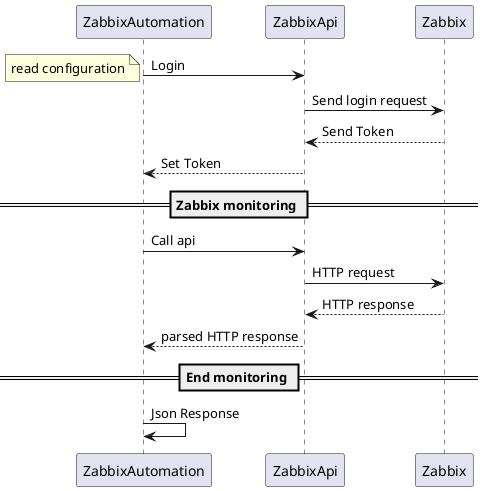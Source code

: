 @startuml


ZabbixAutomation -> ZabbixApi: Login
note left: read configuration
ZabbixApi -> Zabbix :Send login request
ZabbixApi <-- Zabbix :Send Token
ZabbixAutomation <--- ZabbixApi: Set Token
== Zabbix monitoring ==
ZabbixAutomation -> ZabbixApi: Call api
ZabbixApi -> Zabbix : HTTP request
ZabbixApi <-- Zabbix : HTTP response
ZabbixAutomation <-- ZabbixApi : parsed HTTP response
== End monitoring ==
ZabbixAutomation -> ZabbixAutomation : Json Response
@enduml